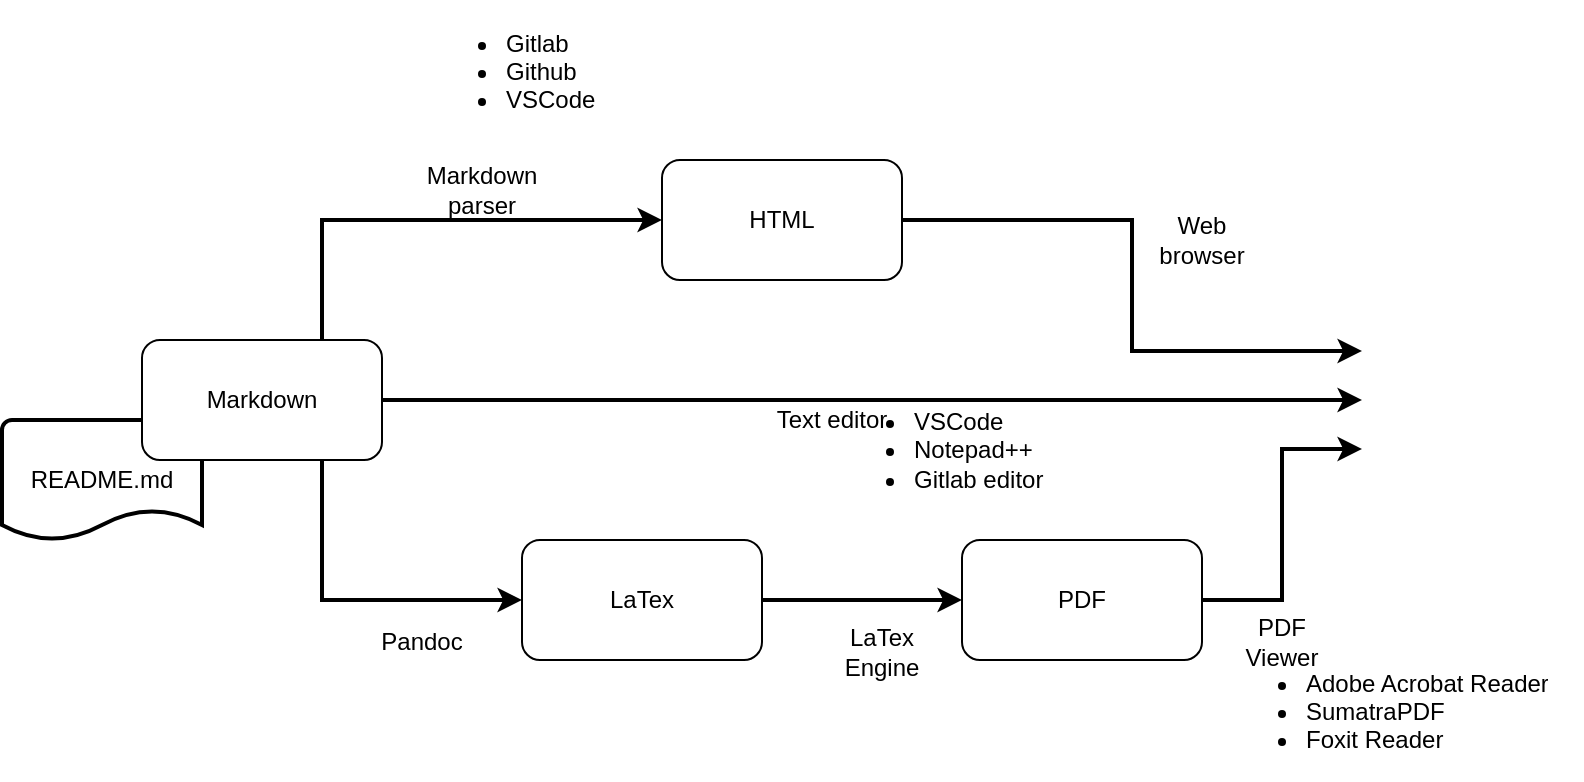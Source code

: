 <mxfile version="14.4.9" type="device"><diagram id="C5RBs43oDa-KdzZeNtuy" name="Page-1"><mxGraphModel dx="1138" dy="659" grid="1" gridSize="10" guides="1" tooltips="1" connect="1" arrows="1" fold="1" page="1" pageScale="1" pageWidth="827" pageHeight="1169" math="0" shadow="0"><root><mxCell id="WIyWlLk6GJQsqaUBKTNV-0"/><mxCell id="WIyWlLk6GJQsqaUBKTNV-1" parent="WIyWlLk6GJQsqaUBKTNV-0"/><mxCell id="DD1A7H7cfM875m0bLaU3-3" value="README.md" style="strokeWidth=2;html=1;shape=mxgraph.flowchart.document2;whiteSpace=wrap;size=0.25;" vertex="1" parent="WIyWlLk6GJQsqaUBKTNV-1"><mxGeometry x="10" y="250" width="100" height="60" as="geometry"/></mxCell><mxCell id="DD1A7H7cfM875m0bLaU3-30" style="edgeStyle=orthogonalEdgeStyle;rounded=0;orthogonalLoop=1;jettySize=auto;html=1;exitX=1;exitY=0.5;exitDx=0;exitDy=0;entryX=0;entryY=0.25;entryDx=0;entryDy=0;strokeWidth=2;" edge="1" parent="WIyWlLk6GJQsqaUBKTNV-1" source="DD1A7H7cfM875m0bLaU3-6" target="DD1A7H7cfM875m0bLaU3-13"><mxGeometry relative="1" as="geometry"/></mxCell><mxCell id="DD1A7H7cfM875m0bLaU3-6" value="HTML" style="rounded=1;whiteSpace=wrap;html=1;" vertex="1" parent="WIyWlLk6GJQsqaUBKTNV-1"><mxGeometry x="340" y="120" width="120" height="60" as="geometry"/></mxCell><mxCell id="DD1A7H7cfM875m0bLaU3-26" style="edgeStyle=orthogonalEdgeStyle;rounded=0;orthogonalLoop=1;jettySize=auto;html=1;exitX=0.75;exitY=1;exitDx=0;exitDy=0;entryX=0;entryY=0.5;entryDx=0;entryDy=0;strokeWidth=2;" edge="1" parent="WIyWlLk6GJQsqaUBKTNV-1" source="DD1A7H7cfM875m0bLaU3-7" target="DD1A7H7cfM875m0bLaU3-8"><mxGeometry relative="1" as="geometry"/></mxCell><mxCell id="DD1A7H7cfM875m0bLaU3-29" style="edgeStyle=orthogonalEdgeStyle;rounded=0;orthogonalLoop=1;jettySize=auto;html=1;exitX=0.75;exitY=0;exitDx=0;exitDy=0;entryX=0;entryY=0.5;entryDx=0;entryDy=0;strokeWidth=2;" edge="1" parent="WIyWlLk6GJQsqaUBKTNV-1" source="DD1A7H7cfM875m0bLaU3-7" target="DD1A7H7cfM875m0bLaU3-6"><mxGeometry relative="1" as="geometry"/></mxCell><mxCell id="DD1A7H7cfM875m0bLaU3-35" style="edgeStyle=orthogonalEdgeStyle;rounded=0;orthogonalLoop=1;jettySize=auto;html=1;exitX=1;exitY=0.5;exitDx=0;exitDy=0;strokeWidth=2;" edge="1" parent="WIyWlLk6GJQsqaUBKTNV-1" source="DD1A7H7cfM875m0bLaU3-7" target="DD1A7H7cfM875m0bLaU3-13"><mxGeometry relative="1" as="geometry"/></mxCell><mxCell id="DD1A7H7cfM875m0bLaU3-7" value="&lt;div&gt;Markdown&lt;/div&gt;" style="rounded=1;whiteSpace=wrap;html=1;" vertex="1" parent="WIyWlLk6GJQsqaUBKTNV-1"><mxGeometry x="80" y="210" width="120" height="60" as="geometry"/></mxCell><mxCell id="DD1A7H7cfM875m0bLaU3-15" style="edgeStyle=orthogonalEdgeStyle;rounded=0;orthogonalLoop=1;jettySize=auto;html=1;exitX=1;exitY=0.5;exitDx=0;exitDy=0;entryX=0;entryY=0.5;entryDx=0;entryDy=0;strokeWidth=2;" edge="1" parent="WIyWlLk6GJQsqaUBKTNV-1" source="DD1A7H7cfM875m0bLaU3-8" target="DD1A7H7cfM875m0bLaU3-14"><mxGeometry relative="1" as="geometry"/></mxCell><mxCell id="DD1A7H7cfM875m0bLaU3-8" value="&lt;div&gt;LaTex&lt;/div&gt;" style="rounded=1;whiteSpace=wrap;html=1;" vertex="1" parent="WIyWlLk6GJQsqaUBKTNV-1"><mxGeometry x="270" y="310" width="120" height="60" as="geometry"/></mxCell><mxCell id="DD1A7H7cfM875m0bLaU3-13" value="" style="shape=image;html=1;verticalAlign=top;verticalLabelPosition=bottom;labelBackgroundColor=#ffffff;imageAspect=0;aspect=fixed;image=https://cdn1.iconfinder.com/data/icons/essentials-pack/96/computer_screen_display_monitor_desktop-128.png" vertex="1" parent="WIyWlLk6GJQsqaUBKTNV-1"><mxGeometry x="690" y="191" width="98" height="98" as="geometry"/></mxCell><mxCell id="DD1A7H7cfM875m0bLaU3-31" style="edgeStyle=orthogonalEdgeStyle;rounded=0;orthogonalLoop=1;jettySize=auto;html=1;exitX=1;exitY=0.5;exitDx=0;exitDy=0;entryX=0;entryY=0.75;entryDx=0;entryDy=0;strokeWidth=2;" edge="1" parent="WIyWlLk6GJQsqaUBKTNV-1" source="DD1A7H7cfM875m0bLaU3-14" target="DD1A7H7cfM875m0bLaU3-13"><mxGeometry relative="1" as="geometry"/></mxCell><mxCell id="DD1A7H7cfM875m0bLaU3-14" value="PDF" style="rounded=1;whiteSpace=wrap;html=1;" vertex="1" parent="WIyWlLk6GJQsqaUBKTNV-1"><mxGeometry x="490" y="310" width="120" height="60" as="geometry"/></mxCell><mxCell id="DD1A7H7cfM875m0bLaU3-17" value="" style="shape=image;html=1;verticalAlign=top;verticalLabelPosition=bottom;labelBackgroundColor=#ffffff;imageAspect=0;aspect=fixed;image=https://cdn3.iconfinder.com/data/icons/google-material-design-icons/48/ic_transform_48px-128.png" vertex="1" parent="WIyWlLk6GJQsqaUBKTNV-1"><mxGeometry x="400" y="351" width="30" height="30" as="geometry"/></mxCell><mxCell id="DD1A7H7cfM875m0bLaU3-18" value="LaTex Engine" style="text;html=1;strokeColor=none;fillColor=none;align=center;verticalAlign=middle;whiteSpace=wrap;rounded=0;" vertex="1" parent="WIyWlLk6GJQsqaUBKTNV-1"><mxGeometry x="430" y="356" width="40" height="20" as="geometry"/></mxCell><mxCell id="DD1A7H7cfM875m0bLaU3-21" value="" style="shape=image;html=1;verticalAlign=top;verticalLabelPosition=bottom;labelBackgroundColor=#ffffff;imageAspect=0;aspect=fixed;image=https://cdn3.iconfinder.com/data/icons/google-material-design-icons/48/ic_transform_48px-128.png" vertex="1" parent="WIyWlLk6GJQsqaUBKTNV-1"><mxGeometry x="170" y="346" width="30" height="30" as="geometry"/></mxCell><mxCell id="DD1A7H7cfM875m0bLaU3-22" value="Pandoc" style="text;html=1;strokeColor=none;fillColor=none;align=center;verticalAlign=middle;whiteSpace=wrap;rounded=0;" vertex="1" parent="WIyWlLk6GJQsqaUBKTNV-1"><mxGeometry x="200" y="351" width="40" height="20" as="geometry"/></mxCell><mxCell id="DD1A7H7cfM875m0bLaU3-23" value="" style="shape=image;html=1;verticalAlign=top;verticalLabelPosition=bottom;labelBackgroundColor=#ffffff;imageAspect=0;aspect=fixed;image=https://cdn3.iconfinder.com/data/icons/google-material-design-icons/48/ic_transform_48px-128.png" vertex="1" parent="WIyWlLk6GJQsqaUBKTNV-1"><mxGeometry x="190" y="120" width="30" height="30" as="geometry"/></mxCell><mxCell id="DD1A7H7cfM875m0bLaU3-24" value="Markdown parser" style="text;html=1;strokeColor=none;fillColor=none;align=center;verticalAlign=middle;whiteSpace=wrap;rounded=0;" vertex="1" parent="WIyWlLk6GJQsqaUBKTNV-1"><mxGeometry x="230" y="125" width="40" height="20" as="geometry"/></mxCell><mxCell id="DD1A7H7cfM875m0bLaU3-32" value="Web browser" style="text;html=1;strokeColor=none;fillColor=none;align=center;verticalAlign=middle;whiteSpace=wrap;rounded=0;" vertex="1" parent="WIyWlLk6GJQsqaUBKTNV-1"><mxGeometry x="590" y="150" width="40" height="20" as="geometry"/></mxCell><mxCell id="DD1A7H7cfM875m0bLaU3-33" value="PDF Viewer" style="text;html=1;strokeColor=none;fillColor=none;align=center;verticalAlign=middle;whiteSpace=wrap;rounded=0;" vertex="1" parent="WIyWlLk6GJQsqaUBKTNV-1"><mxGeometry x="630" y="351" width="40" height="20" as="geometry"/></mxCell><mxCell id="DD1A7H7cfM875m0bLaU3-36" value="Text editor" style="text;html=1;strokeColor=none;fillColor=none;align=center;verticalAlign=middle;whiteSpace=wrap;rounded=0;" vertex="1" parent="WIyWlLk6GJQsqaUBKTNV-1"><mxGeometry x="390" y="240" width="70" height="20" as="geometry"/></mxCell><mxCell id="DD1A7H7cfM875m0bLaU3-37" value="&lt;ul&gt;&lt;li&gt;Gitlab&lt;/li&gt;&lt;li&gt;Github&lt;/li&gt;&lt;li&gt;VSCode&lt;/li&gt;&lt;/ul&gt;" style="text;strokeColor=none;fillColor=none;html=1;whiteSpace=wrap;verticalAlign=middle;overflow=hidden;" vertex="1" parent="WIyWlLk6GJQsqaUBKTNV-1"><mxGeometry x="220" y="40" width="100" height="70" as="geometry"/></mxCell><mxCell id="DD1A7H7cfM875m0bLaU3-38" value="&lt;br&gt;&lt;ul&gt;&lt;li&gt;VSCode&lt;/li&gt;&lt;li&gt;Notepad++&lt;/li&gt;&lt;li&gt;Gitlab editor&lt;br&gt;&lt;/li&gt;&lt;/ul&gt;" style="text;strokeColor=none;fillColor=none;html=1;whiteSpace=wrap;verticalAlign=middle;overflow=hidden;" vertex="1" parent="WIyWlLk6GJQsqaUBKTNV-1"><mxGeometry x="424" y="215" width="120" height="80" as="geometry"/></mxCell><mxCell id="DD1A7H7cfM875m0bLaU3-40" value="&lt;ul&gt;&lt;li&gt;Adobe Acrobat Reader&lt;/li&gt;&lt;li&gt;SumatraPDF&lt;/li&gt;&lt;li&gt;Foxit Reader&lt;br&gt;&lt;/li&gt;&lt;/ul&gt;" style="text;strokeColor=none;fillColor=none;html=1;whiteSpace=wrap;verticalAlign=middle;overflow=hidden;" vertex="1" parent="WIyWlLk6GJQsqaUBKTNV-1"><mxGeometry x="620" y="360" width="180" height="70" as="geometry"/></mxCell></root></mxGraphModel></diagram></mxfile>